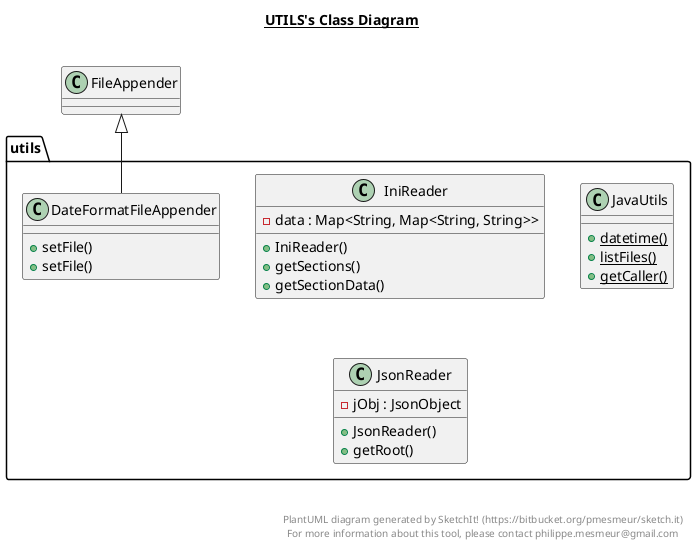 @startuml

title __UTILS's Class Diagram__\n

  package utils {
    class DateFormatFileAppender {
        + setFile()
        + setFile()
    }
  }
  

  package utils {
    class IniReader {
        - data : Map<String, Map<String, String>>
        + IniReader()
        + getSections()
        + getSectionData()
    }
  }
  

  package utils {
    class JavaUtils {
        {static} + datetime()
        {static} + listFiles()
        {static} + getCaller()
    }
  }
  

  package utils {
    class JsonReader {
        - jObj : JsonObject
        + JsonReader()
        + getRoot()
    }
  }
  

  DateFormatFileAppender -up-|> FileAppender


right footer


PlantUML diagram generated by SketchIt! (https://bitbucket.org/pmesmeur/sketch.it)
For more information about this tool, please contact philippe.mesmeur@gmail.com
endfooter

@enduml
